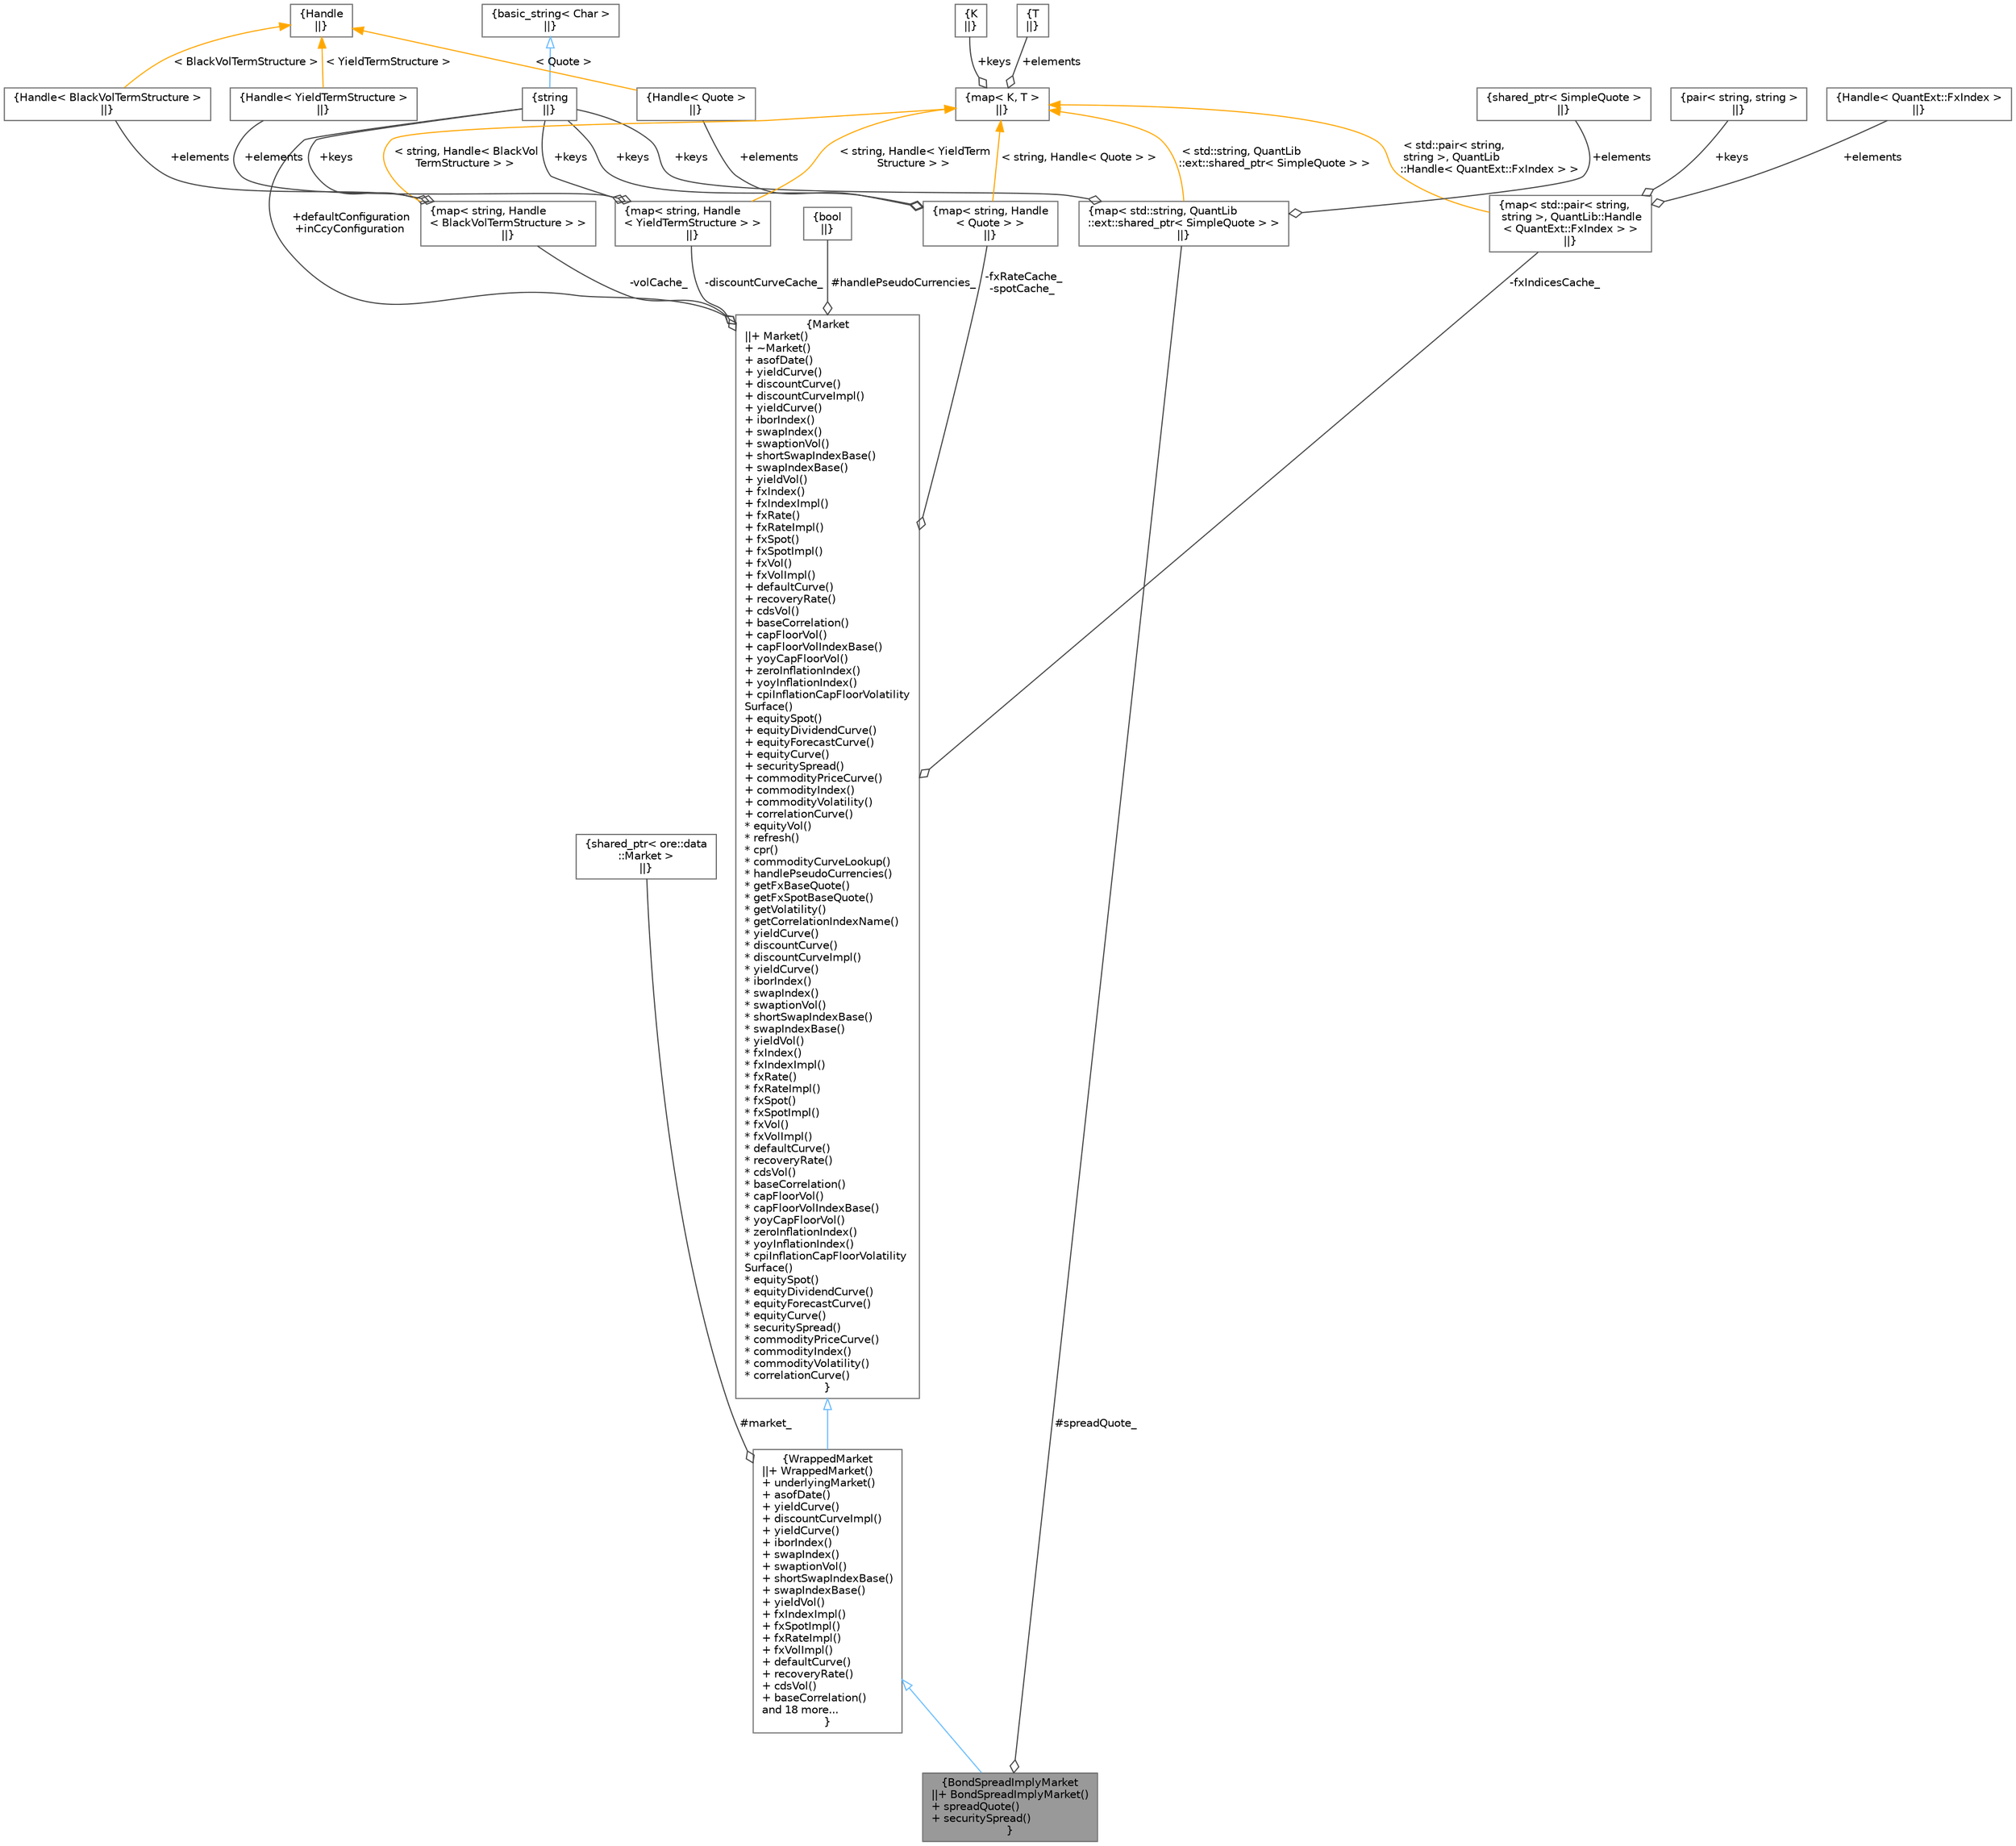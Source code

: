 digraph "BondSpreadImplyMarket"
{
 // INTERACTIVE_SVG=YES
 // LATEX_PDF_SIZE
  bgcolor="transparent";
  edge [fontname=Helvetica,fontsize=10,labelfontname=Helvetica,labelfontsize=10];
  node [fontname=Helvetica,fontsize=10,shape=box,height=0.2,width=0.4];
  Node1 [label="{BondSpreadImplyMarket\n||+ BondSpreadImplyMarket()\l+ spreadQuote()\l+ securitySpread()\l}",height=0.2,width=0.4,color="gray40", fillcolor="grey60", style="filled", fontcolor="black",tooltip=" "];
  Node2 -> Node1 [dir="back",color="steelblue1",style="solid",arrowtail="onormal"];
  Node2 [label="{WrappedMarket\n||+ WrappedMarket()\l+ underlyingMarket()\l+ asofDate()\l+ yieldCurve()\l+ discountCurveImpl()\l+ yieldCurve()\l+ iborIndex()\l+ swapIndex()\l+ swaptionVol()\l+ shortSwapIndexBase()\l+ swapIndexBase()\l+ yieldVol()\l+ fxIndexImpl()\l+ fxSpotImpl()\l+ fxRateImpl()\l+ fxVolImpl()\l+ defaultCurve()\l+ recoveryRate()\l+ cdsVol()\l+ baseCorrelation()\land 18 more...\l}",height=0.2,width=0.4,color="gray40", fillcolor="white", style="filled",URL="$classore_1_1data_1_1_wrapped_market.html",tooltip="Wrapped Market."];
  Node3 -> Node2 [dir="back",color="steelblue1",style="solid",arrowtail="onormal"];
  Node3 [label="{Market\n||+ Market()\l+ ~Market()\l+ asofDate()\l+ yieldCurve()\l+ discountCurve()\l+ discountCurveImpl()\l+ yieldCurve()\l+ iborIndex()\l+ swapIndex()\l+ swaptionVol()\l+ shortSwapIndexBase()\l+ swapIndexBase()\l+ yieldVol()\l+ fxIndex()\l+ fxIndexImpl()\l+ fxRate()\l+ fxRateImpl()\l+ fxSpot()\l+ fxSpotImpl()\l+ fxVol()\l+ fxVolImpl()\l+ defaultCurve()\l+ recoveryRate()\l+ cdsVol()\l+ baseCorrelation()\l+ capFloorVol()\l+ capFloorVolIndexBase()\l+ yoyCapFloorVol()\l+ zeroInflationIndex()\l+ yoyInflationIndex()\l+ cpiInflationCapFloorVolatility\lSurface()\l+ equitySpot()\l+ equityDividendCurve()\l+ equityForecastCurve()\l+ equityCurve()\l+ securitySpread()\l+ commodityPriceCurve()\l+ commodityIndex()\l+ commodityVolatility()\l+ correlationCurve()\l* equityVol()\l* refresh()\l* cpr()\l* commodityCurveLookup()\l* handlePseudoCurrencies()\l* getFxBaseQuote()\l* getFxSpotBaseQuote()\l* getVolatility()\l* getCorrelationIndexName()\l* yieldCurve()\l* discountCurve()\l* discountCurveImpl()\l* yieldCurve()\l* iborIndex()\l* swapIndex()\l* swaptionVol()\l* shortSwapIndexBase()\l* swapIndexBase()\l* yieldVol()\l* fxIndex()\l* fxIndexImpl()\l* fxRate()\l* fxRateImpl()\l* fxSpot()\l* fxSpotImpl()\l* fxVol()\l* fxVolImpl()\l* defaultCurve()\l* recoveryRate()\l* cdsVol()\l* baseCorrelation()\l* capFloorVol()\l* capFloorVolIndexBase()\l* yoyCapFloorVol()\l* zeroInflationIndex()\l* yoyInflationIndex()\l* cpiInflationCapFloorVolatility\lSurface()\l* equitySpot()\l* equityDividendCurve()\l* equityForecastCurve()\l* equityCurve()\l* securitySpread()\l* commodityPriceCurve()\l* commodityIndex()\l* commodityVolatility()\l* correlationCurve()\l}",height=0.2,width=0.4,color="gray40", fillcolor="white", style="filled",URL="$classore_1_1data_1_1_market.html",tooltip="Market."];
  Node4 -> Node3 [color="grey25",style="solid",label=" +defaultConfiguration\n+inCcyConfiguration" ,arrowhead="odiamond"];
  Node4 [label="{string\n||}",height=0.2,width=0.4,color="gray40", fillcolor="white", style="filled",tooltip=" "];
  Node5 -> Node4 [dir="back",color="steelblue1",style="solid",arrowtail="onormal"];
  Node5 [label="{basic_string\< Char \>\n||}",height=0.2,width=0.4,color="gray40", fillcolor="white", style="filled",tooltip=" "];
  Node6 -> Node3 [color="grey25",style="solid",label=" #handlePseudoCurrencies_" ,arrowhead="odiamond"];
  Node6 [label="{bool\n||}",height=0.2,width=0.4,color="gray40", fillcolor="white", style="filled",URL="$classbool.html",tooltip=" "];
  Node7 -> Node3 [color="grey25",style="solid",label=" -fxRateCache_\n-spotCache_" ,arrowhead="odiamond"];
  Node7 [label="{map\< string, Handle\l\< Quote \> \>\n||}",height=0.2,width=0.4,color="gray40", fillcolor="white", style="filled",tooltip=" "];
  Node4 -> Node7 [color="grey25",style="solid",label=" +keys" ,arrowhead="odiamond"];
  Node8 -> Node7 [color="grey25",style="solid",label=" +elements" ,arrowhead="odiamond"];
  Node8 [label="{Handle\< Quote \>\n||}",height=0.2,width=0.4,color="gray40", fillcolor="white", style="filled",tooltip=" "];
  Node9 -> Node8 [dir="back",color="orange",style="solid",label=" \< Quote \>" ];
  Node9 [label="{Handle\n||}",height=0.2,width=0.4,color="gray40", fillcolor="white", style="filled",tooltip=" "];
  Node10 -> Node7 [dir="back",color="orange",style="solid",label=" \< string, Handle\< Quote \> \>" ];
  Node10 [label="{map\< K, T \>\n||}",height=0.2,width=0.4,color="gray40", fillcolor="white", style="filled",tooltip=" "];
  Node11 -> Node10 [color="grey25",style="solid",label=" +keys" ,arrowhead="odiamond"];
  Node11 [label="{K\n||}",height=0.2,width=0.4,color="gray40", fillcolor="white", style="filled",tooltip=" "];
  Node12 -> Node10 [color="grey25",style="solid",label=" +elements" ,arrowhead="odiamond"];
  Node12 [label="{T\n||}",height=0.2,width=0.4,color="gray40", fillcolor="white", style="filled",tooltip=" "];
  Node13 -> Node3 [color="grey25",style="solid",label=" -volCache_" ,arrowhead="odiamond"];
  Node13 [label="{map\< string, Handle\l\< BlackVolTermStructure \> \>\n||}",height=0.2,width=0.4,color="gray40", fillcolor="white", style="filled",tooltip=" "];
  Node4 -> Node13 [color="grey25",style="solid",label=" +keys" ,arrowhead="odiamond"];
  Node14 -> Node13 [color="grey25",style="solid",label=" +elements" ,arrowhead="odiamond"];
  Node14 [label="{Handle\< BlackVolTermStructure \>\n||}",height=0.2,width=0.4,color="gray40", fillcolor="white", style="filled",tooltip=" "];
  Node9 -> Node14 [dir="back",color="orange",style="solid",label=" \< BlackVolTermStructure \>" ];
  Node10 -> Node13 [dir="back",color="orange",style="solid",label=" \< string, Handle\< BlackVol\lTermStructure \> \>" ];
  Node15 -> Node3 [color="grey25",style="solid",label=" -discountCurveCache_" ,arrowhead="odiamond"];
  Node15 [label="{map\< string, Handle\l\< YieldTermStructure \> \>\n||}",height=0.2,width=0.4,color="gray40", fillcolor="white", style="filled",tooltip=" "];
  Node4 -> Node15 [color="grey25",style="solid",label=" +keys" ,arrowhead="odiamond"];
  Node16 -> Node15 [color="grey25",style="solid",label=" +elements" ,arrowhead="odiamond"];
  Node16 [label="{Handle\< YieldTermStructure \>\n||}",height=0.2,width=0.4,color="gray40", fillcolor="white", style="filled",tooltip=" "];
  Node9 -> Node16 [dir="back",color="orange",style="solid",label=" \< YieldTermStructure \>" ];
  Node10 -> Node15 [dir="back",color="orange",style="solid",label=" \< string, Handle\< YieldTerm\lStructure \> \>" ];
  Node17 -> Node3 [color="grey25",style="solid",label=" -fxIndicesCache_" ,arrowhead="odiamond"];
  Node17 [label="{map\< std::pair\< string,\l string \>, QuantLib::Handle\l\< QuantExt::FxIndex \> \>\n||}",height=0.2,width=0.4,color="gray40", fillcolor="white", style="filled",tooltip=" "];
  Node18 -> Node17 [color="grey25",style="solid",label=" +keys" ,arrowhead="odiamond"];
  Node18 [label="{pair\< string, string \>\n||}",height=0.2,width=0.4,color="gray40", fillcolor="white", style="filled",tooltip=" "];
  Node19 -> Node17 [color="grey25",style="solid",label=" +elements" ,arrowhead="odiamond"];
  Node19 [label="{Handle\< QuantExt::FxIndex \>\n||}",height=0.2,width=0.4,color="gray40", fillcolor="white", style="filled",tooltip=" "];
  Node10 -> Node17 [dir="back",color="orange",style="solid",label=" \< std::pair\< string,\l string \>, QuantLib\l::Handle\< QuantExt::FxIndex \> \>" ];
  Node20 -> Node2 [color="grey25",style="solid",label=" #market_" ,arrowhead="odiamond"];
  Node20 [label="{shared_ptr\< ore::data\l::Market \>\n||}",height=0.2,width=0.4,color="gray40", fillcolor="white", style="filled",tooltip=" "];
  Node21 -> Node1 [color="grey25",style="solid",label=" #spreadQuote_" ,arrowhead="odiamond"];
  Node21 [label="{map\< std::string, QuantLib\l::ext::shared_ptr\< SimpleQuote \> \>\n||}",height=0.2,width=0.4,color="gray40", fillcolor="white", style="filled",tooltip=" "];
  Node4 -> Node21 [color="grey25",style="solid",label=" +keys" ,arrowhead="odiamond"];
  Node22 -> Node21 [color="grey25",style="solid",label=" +elements" ,arrowhead="odiamond"];
  Node22 [label="{shared_ptr\< SimpleQuote \>\n||}",height=0.2,width=0.4,color="gray40", fillcolor="white", style="filled",tooltip=" "];
  Node10 -> Node21 [dir="back",color="orange",style="solid",label=" \< std::string, QuantLib\l::ext::shared_ptr\< SimpleQuote \> \>" ];
}
